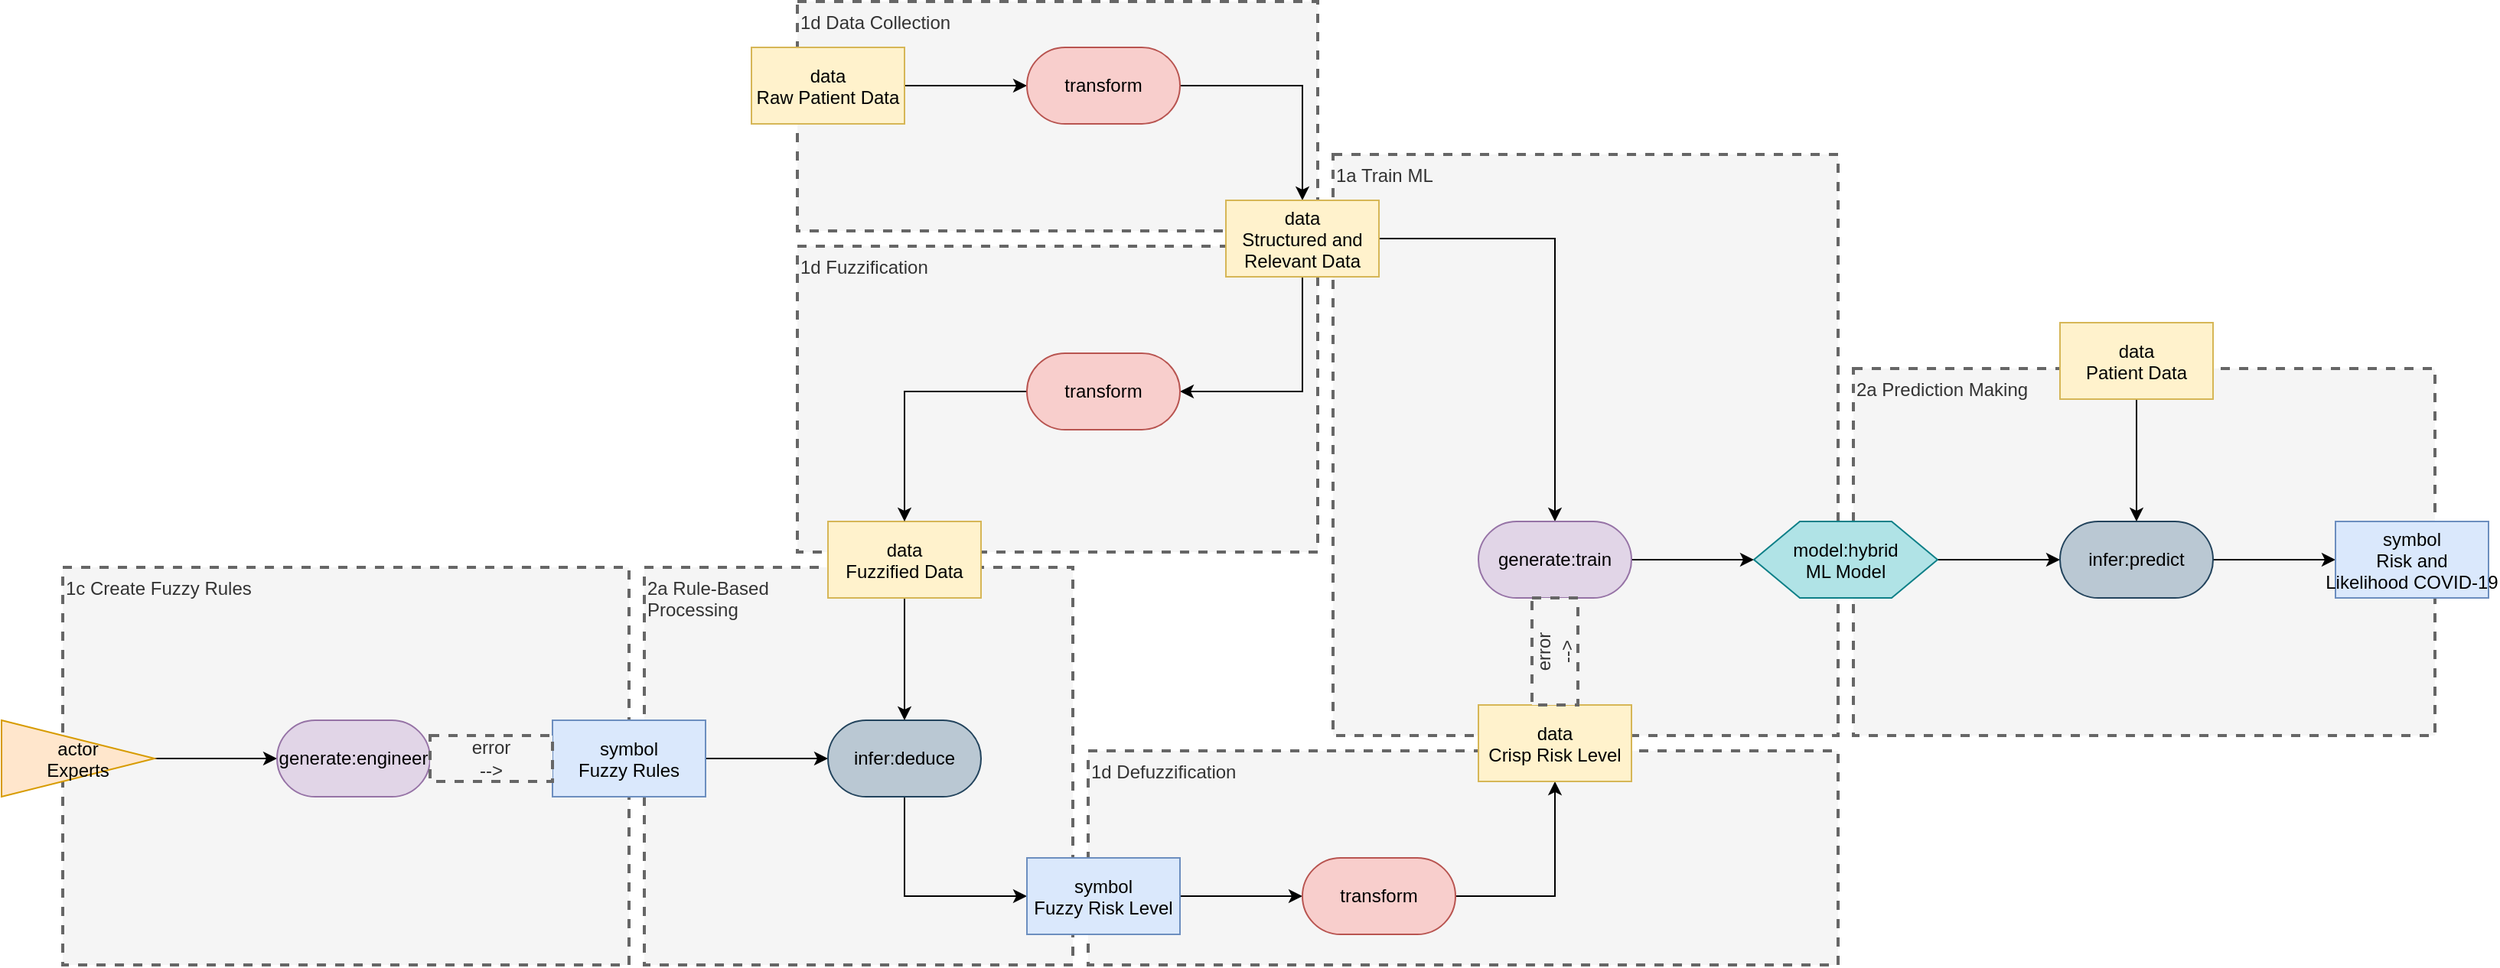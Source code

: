 <mxfile version="26.3.0">
  <diagram name="Page-1" id="enABDl7nDgfanvI5Rby2">
    <mxGraphModel dx="1747" dy="1047" grid="1" gridSize="10" guides="1" tooltips="1" connect="1" arrows="1" fold="1" page="1" pageScale="1" pageWidth="3300" pageHeight="4681" math="0" shadow="0">
      <root>
        <mxCell id="0" />
        <mxCell id="1" parent="0" />
        <mxCell id="IkaspXzJbwlbMNthNPnq-45" value="2a Prediction Making" style="text;html=1;align=left;verticalAlign=top;whiteSpace=wrap;rounded=0;dashed=1;fillColor=#f5f5f5;fontColor=#333333;strokeColor=#666666;strokeWidth=2;" name="text" vertex="1" parent="1">
          <mxGeometry x="1550" y="310" width="380" height="240" as="geometry" />
        </mxCell>
        <mxCell id="IkaspXzJbwlbMNthNPnq-44" value="1a Train ML" style="text;html=1;align=left;verticalAlign=top;whiteSpace=wrap;rounded=0;dashed=1;fillColor=#f5f5f5;fontColor=#333333;strokeColor=#666666;strokeWidth=2;" name="text" vertex="1" parent="1">
          <mxGeometry x="1210" y="170" width="330" height="380" as="geometry" />
        </mxCell>
        <mxCell id="IkaspXzJbwlbMNthNPnq-41" value="1d Defuzzification" style="text;html=1;align=left;verticalAlign=top;whiteSpace=wrap;rounded=0;dashed=1;fillColor=#f5f5f5;fontColor=#333333;strokeColor=#666666;strokeWidth=2;" name="text" vertex="1" parent="1">
          <mxGeometry x="1050" y="560" width="490" height="140" as="geometry" />
        </mxCell>
        <mxCell id="IkaspXzJbwlbMNthNPnq-40" value="1c Create Fuzzy Rules" style="text;html=1;align=left;verticalAlign=top;whiteSpace=wrap;rounded=0;dashed=1;fillColor=#f5f5f5;fontColor=#333333;strokeColor=#666666;strokeWidth=2;" name="text" vertex="1" parent="1">
          <mxGeometry x="380" y="440" width="370" height="260" as="geometry" />
        </mxCell>
        <mxCell id="IkaspXzJbwlbMNthNPnq-39" value="&lt;div&gt;2a Rule-Based&lt;/div&gt;&lt;div&gt;Processing&lt;/div&gt;" style="text;html=1;align=left;verticalAlign=top;whiteSpace=wrap;rounded=0;dashed=1;fillColor=#f5f5f5;fontColor=#333333;strokeColor=#666666;strokeWidth=2;" name="text" vertex="1" parent="1">
          <mxGeometry x="760" y="440" width="280" height="260" as="geometry" />
        </mxCell>
        <mxCell id="IkaspXzJbwlbMNthNPnq-38" value="1d Fuzzification" style="text;html=1;align=left;verticalAlign=top;whiteSpace=wrap;rounded=0;dashed=1;fillColor=#f5f5f5;fontColor=#333333;strokeColor=#666666;strokeWidth=2;" name="text" vertex="1" parent="1">
          <mxGeometry x="860" y="230" width="340" height="200" as="geometry" />
        </mxCell>
        <mxCell id="IkaspXzJbwlbMNthNPnq-37" value="1d Data Collection" style="text;html=1;align=left;verticalAlign=top;whiteSpace=wrap;rounded=0;dashed=1;fillColor=#f5f5f5;fontColor=#333333;strokeColor=#666666;strokeWidth=2;" name="text" vertex="1" parent="1">
          <mxGeometry x="860" y="70" width="340" height="150" as="geometry" />
        </mxCell>
        <mxCell id="IkaspXzJbwlbMNthNPnq-3" style="edgeStyle=orthogonalEdgeStyle;rounded=0;orthogonalLoop=1;jettySize=auto;html=1;entryX=0;entryY=0.5;entryDx=0;entryDy=0;" edge="1" parent="1" source="IkaspXzJbwlbMNthNPnq-1" target="IkaspXzJbwlbMNthNPnq-2">
          <mxGeometry relative="1" as="geometry" />
        </mxCell>
        <mxCell id="IkaspXzJbwlbMNthNPnq-1" value="actor&#xa;Experts" style="triangle;fillColor=#ffe6cc;strokeColor=#d79b00;" name="actor" vertex="1" parent="1">
          <mxGeometry x="340" y="540" width="100" height="50" as="geometry" />
        </mxCell>
        <mxCell id="IkaspXzJbwlbMNthNPnq-2" value="generate:engineer" style="rounded=1;whiteSpace=wrap;html=1;arcSize=50;fillColor=#e1d5e7;strokeColor=#9673a6;" name="generate:engineer" vertex="1" parent="1">
          <mxGeometry x="520" y="540" width="100" height="50" as="geometry" />
        </mxCell>
        <mxCell id="IkaspXzJbwlbMNthNPnq-8" style="edgeStyle=orthogonalEdgeStyle;rounded=0;orthogonalLoop=1;jettySize=auto;html=1;exitX=1;exitY=0.5;exitDx=0;exitDy=0;entryX=0;entryY=0.5;entryDx=0;entryDy=0;" edge="1" parent="1" source="IkaspXzJbwlbMNthNPnq-4" target="IkaspXzJbwlbMNthNPnq-7">
          <mxGeometry relative="1" as="geometry" />
        </mxCell>
        <mxCell id="IkaspXzJbwlbMNthNPnq-4" value="symbol&#xa;Fuzzy Rules" style="rectangle;fillColor=#dae8fc;strokeColor=#6c8ebf;" name="symbol" vertex="1" parent="1">
          <mxGeometry x="700" y="540" width="100" height="50" as="geometry" />
        </mxCell>
        <mxCell id="IkaspXzJbwlbMNthNPnq-6" value="&lt;div&gt;error&lt;/div&gt;&lt;div&gt;--&amp;gt;&lt;/div&gt;" style="text;html=1;align=center;verticalAlign=middle;whiteSpace=wrap;rounded=0;dashed=1;fillColor=#f5f5f5;fontColor=#333333;strokeColor=#666666;strokeWidth=2;" name="text" vertex="1" parent="1">
          <mxGeometry x="620" y="550" width="80" height="30" as="geometry" />
        </mxCell>
        <mxCell id="IkaspXzJbwlbMNthNPnq-20" style="edgeStyle=orthogonalEdgeStyle;rounded=0;orthogonalLoop=1;jettySize=auto;html=1;exitX=0.5;exitY=1;exitDx=0;exitDy=0;entryX=0;entryY=0.5;entryDx=0;entryDy=0;" edge="1" parent="1" source="IkaspXzJbwlbMNthNPnq-7" target="IkaspXzJbwlbMNthNPnq-19">
          <mxGeometry relative="1" as="geometry" />
        </mxCell>
        <mxCell id="IkaspXzJbwlbMNthNPnq-7" value="infer:deduce" style="rounded=1;whiteSpace=wrap;html=1;arcSize=50;fillColor=#bac8d3;strokeColor=#23445d;" name="infer:deduce" vertex="1" parent="1">
          <mxGeometry x="880" y="540" width="100" height="50" as="geometry" />
        </mxCell>
        <mxCell id="IkaspXzJbwlbMNthNPnq-10" style="edgeStyle=orthogonalEdgeStyle;rounded=0;orthogonalLoop=1;jettySize=auto;html=1;entryX=0.5;entryY=0;entryDx=0;entryDy=0;" edge="1" parent="1" source="IkaspXzJbwlbMNthNPnq-9" target="IkaspXzJbwlbMNthNPnq-7">
          <mxGeometry relative="1" as="geometry" />
        </mxCell>
        <mxCell id="IkaspXzJbwlbMNthNPnq-9" value="data&#xa;Fuzzified Data" style="rectangle;fillColor=#fff2cc;strokeColor=#d6b656;" name="data" vertex="1" parent="1">
          <mxGeometry x="880" y="410" width="100" height="50" as="geometry" />
        </mxCell>
        <mxCell id="IkaspXzJbwlbMNthNPnq-13" style="edgeStyle=orthogonalEdgeStyle;rounded=0;orthogonalLoop=1;jettySize=auto;html=1;exitX=1;exitY=0.5;exitDx=0;exitDy=0;entryX=0;entryY=0.5;entryDx=0;entryDy=0;" edge="1" parent="1" source="IkaspXzJbwlbMNthNPnq-11" target="IkaspXzJbwlbMNthNPnq-12">
          <mxGeometry relative="1" as="geometry" />
        </mxCell>
        <mxCell id="IkaspXzJbwlbMNthNPnq-11" value="data&#xa;Raw Patient Data" style="rectangle;fillColor=#fff2cc;strokeColor=#d6b656;" name="data" vertex="1" parent="1">
          <mxGeometry x="830" y="100" width="100" height="50" as="geometry" />
        </mxCell>
        <mxCell id="IkaspXzJbwlbMNthNPnq-15" style="edgeStyle=orthogonalEdgeStyle;rounded=0;orthogonalLoop=1;jettySize=auto;html=1;entryX=0.5;entryY=0;entryDx=0;entryDy=0;" edge="1" parent="1" source="IkaspXzJbwlbMNthNPnq-12" target="IkaspXzJbwlbMNthNPnq-14">
          <mxGeometry relative="1" as="geometry" />
        </mxCell>
        <mxCell id="IkaspXzJbwlbMNthNPnq-12" value="transform" style="rounded=1;whiteSpace=wrap;html=1;arcSize=50;fillColor=#f8cecc;strokeColor=#b85450;" name="transform" vertex="1" parent="1">
          <mxGeometry x="1010" y="100" width="100" height="50" as="geometry" />
        </mxCell>
        <mxCell id="IkaspXzJbwlbMNthNPnq-17" style="edgeStyle=orthogonalEdgeStyle;rounded=0;orthogonalLoop=1;jettySize=auto;html=1;exitX=0.5;exitY=1;exitDx=0;exitDy=0;entryX=1;entryY=0.5;entryDx=0;entryDy=0;" edge="1" parent="1" source="IkaspXzJbwlbMNthNPnq-14" target="IkaspXzJbwlbMNthNPnq-16">
          <mxGeometry relative="1" as="geometry" />
        </mxCell>
        <mxCell id="IkaspXzJbwlbMNthNPnq-26" style="edgeStyle=orthogonalEdgeStyle;rounded=0;orthogonalLoop=1;jettySize=auto;html=1;exitX=1;exitY=0.5;exitDx=0;exitDy=0;entryX=0.5;entryY=0;entryDx=0;entryDy=0;" edge="1" parent="1" source="IkaspXzJbwlbMNthNPnq-14" target="IkaspXzJbwlbMNthNPnq-25">
          <mxGeometry relative="1" as="geometry" />
        </mxCell>
        <mxCell id="IkaspXzJbwlbMNthNPnq-14" value="data&#xa;Structured and&#xa;Relevant Data" style="rectangle;fillColor=#fff2cc;strokeColor=#d6b656;" name="data" vertex="1" parent="1">
          <mxGeometry x="1140" y="200" width="100" height="50" as="geometry" />
        </mxCell>
        <mxCell id="IkaspXzJbwlbMNthNPnq-18" style="edgeStyle=orthogonalEdgeStyle;rounded=0;orthogonalLoop=1;jettySize=auto;html=1;exitX=0;exitY=0.5;exitDx=0;exitDy=0;entryX=0.5;entryY=0;entryDx=0;entryDy=0;" edge="1" parent="1" source="IkaspXzJbwlbMNthNPnq-16" target="IkaspXzJbwlbMNthNPnq-9">
          <mxGeometry relative="1" as="geometry" />
        </mxCell>
        <mxCell id="IkaspXzJbwlbMNthNPnq-16" value="transform" style="rounded=1;whiteSpace=wrap;html=1;arcSize=50;fillColor=#f8cecc;strokeColor=#b85450;" name="transform" vertex="1" parent="1">
          <mxGeometry x="1010" y="300" width="100" height="50" as="geometry" />
        </mxCell>
        <mxCell id="IkaspXzJbwlbMNthNPnq-42" style="edgeStyle=orthogonalEdgeStyle;rounded=0;orthogonalLoop=1;jettySize=auto;html=1;exitX=1;exitY=0.5;exitDx=0;exitDy=0;entryX=0;entryY=0.5;entryDx=0;entryDy=0;" edge="1" parent="1" source="IkaspXzJbwlbMNthNPnq-19" target="IkaspXzJbwlbMNthNPnq-21">
          <mxGeometry relative="1" as="geometry" />
        </mxCell>
        <mxCell id="IkaspXzJbwlbMNthNPnq-19" value="symbol&#xa;Fuzzy Risk Level" style="rectangle;fillColor=#dae8fc;strokeColor=#6c8ebf;" name="symbol" vertex="1" parent="1">
          <mxGeometry x="1010" y="630" width="100" height="50" as="geometry" />
        </mxCell>
        <mxCell id="IkaspXzJbwlbMNthNPnq-43" style="edgeStyle=orthogonalEdgeStyle;rounded=0;orthogonalLoop=1;jettySize=auto;html=1;exitX=1;exitY=0.5;exitDx=0;exitDy=0;entryX=0.5;entryY=1;entryDx=0;entryDy=0;" edge="1" parent="1" source="IkaspXzJbwlbMNthNPnq-21" target="IkaspXzJbwlbMNthNPnq-23">
          <mxGeometry relative="1" as="geometry" />
        </mxCell>
        <mxCell id="IkaspXzJbwlbMNthNPnq-21" value="transform" style="rounded=1;whiteSpace=wrap;html=1;arcSize=50;fillColor=#f8cecc;strokeColor=#b85450;" name="transform" vertex="1" parent="1">
          <mxGeometry x="1190" y="630" width="100" height="50" as="geometry" />
        </mxCell>
        <mxCell id="IkaspXzJbwlbMNthNPnq-23" value="data&#xa;Crisp Risk Level" style="rectangle;fillColor=#fff2cc;strokeColor=#d6b656;" name="data" vertex="1" parent="1">
          <mxGeometry x="1305" y="530" width="100" height="50" as="geometry" />
        </mxCell>
        <mxCell id="IkaspXzJbwlbMNthNPnq-30" style="edgeStyle=orthogonalEdgeStyle;rounded=0;orthogonalLoop=1;jettySize=auto;html=1;exitX=1;exitY=0.5;exitDx=0;exitDy=0;entryX=0;entryY=0.5;entryDx=0;entryDy=0;" edge="1" parent="1" source="IkaspXzJbwlbMNthNPnq-25" target="IkaspXzJbwlbMNthNPnq-29">
          <mxGeometry relative="1" as="geometry" />
        </mxCell>
        <mxCell id="IkaspXzJbwlbMNthNPnq-25" value="generate:train" style="rounded=1;whiteSpace=wrap;html=1;arcSize=50;fillColor=#e1d5e7;strokeColor=#9673a6;" name="generate:train" vertex="1" parent="1">
          <mxGeometry x="1305" y="410" width="100" height="50" as="geometry" />
        </mxCell>
        <mxCell id="IkaspXzJbwlbMNthNPnq-28" value="&lt;div&gt;error&lt;/div&gt;&lt;div&gt;--&amp;gt;&lt;/div&gt;" style="text;html=1;align=center;verticalAlign=middle;whiteSpace=wrap;rounded=0;dashed=1;fillColor=#f5f5f5;fontColor=#333333;strokeColor=#666666;strokeWidth=2;horizontal=0;" name="text" vertex="1" parent="1">
          <mxGeometry x="1340" y="460" width="30" height="70" as="geometry" />
        </mxCell>
        <mxCell id="IkaspXzJbwlbMNthNPnq-32" style="edgeStyle=orthogonalEdgeStyle;rounded=0;orthogonalLoop=1;jettySize=auto;html=1;entryX=0;entryY=0.5;entryDx=0;entryDy=0;" edge="1" parent="1" source="IkaspXzJbwlbMNthNPnq-29" target="IkaspXzJbwlbMNthNPnq-31">
          <mxGeometry relative="1" as="geometry" />
        </mxCell>
        <mxCell id="IkaspXzJbwlbMNthNPnq-29" value="model:hybrid&#xa;ML Model" style="shape=hexagon;perimeter=hexagonPerimeter2;fillColor=#b0e3e6;strokeColor=#0e8088;" name="model" vertex="1" parent="1">
          <mxGeometry x="1485" y="410" width="120" height="50" as="geometry" />
        </mxCell>
        <mxCell id="IkaspXzJbwlbMNthNPnq-36" style="edgeStyle=orthogonalEdgeStyle;rounded=0;orthogonalLoop=1;jettySize=auto;html=1;exitX=1;exitY=0.5;exitDx=0;exitDy=0;entryX=0;entryY=0.5;entryDx=0;entryDy=0;" edge="1" parent="1" source="IkaspXzJbwlbMNthNPnq-31" target="IkaspXzJbwlbMNthNPnq-35">
          <mxGeometry relative="1" as="geometry" />
        </mxCell>
        <mxCell id="IkaspXzJbwlbMNthNPnq-31" value="infer:predict" style="rounded=1;whiteSpace=wrap;html=1;arcSize=50;fillColor=#bac8d3;strokeColor=#23445d;" name="infer:deduce" vertex="1" parent="1">
          <mxGeometry x="1685" y="410" width="100" height="50" as="geometry" />
        </mxCell>
        <mxCell id="IkaspXzJbwlbMNthNPnq-34" style="edgeStyle=orthogonalEdgeStyle;rounded=0;orthogonalLoop=1;jettySize=auto;html=1;exitX=0.5;exitY=1;exitDx=0;exitDy=0;entryX=0.5;entryY=0;entryDx=0;entryDy=0;" edge="1" parent="1" source="IkaspXzJbwlbMNthNPnq-33" target="IkaspXzJbwlbMNthNPnq-31">
          <mxGeometry relative="1" as="geometry" />
        </mxCell>
        <mxCell id="IkaspXzJbwlbMNthNPnq-33" value="data&#xa;Patient Data" style="rectangle;fillColor=#fff2cc;strokeColor=#d6b656;" name="data" vertex="1" parent="1">
          <mxGeometry x="1685" y="280" width="100" height="50" as="geometry" />
        </mxCell>
        <mxCell id="IkaspXzJbwlbMNthNPnq-35" value="symbol&#xa;Risk and&#xa;Likelihood COVID-19" style="rectangle;fillColor=#dae8fc;strokeColor=#6c8ebf;" name="symbol" vertex="1" parent="1">
          <mxGeometry x="1865" y="410" width="100" height="50" as="geometry" />
        </mxCell>
      </root>
    </mxGraphModel>
  </diagram>
</mxfile>
